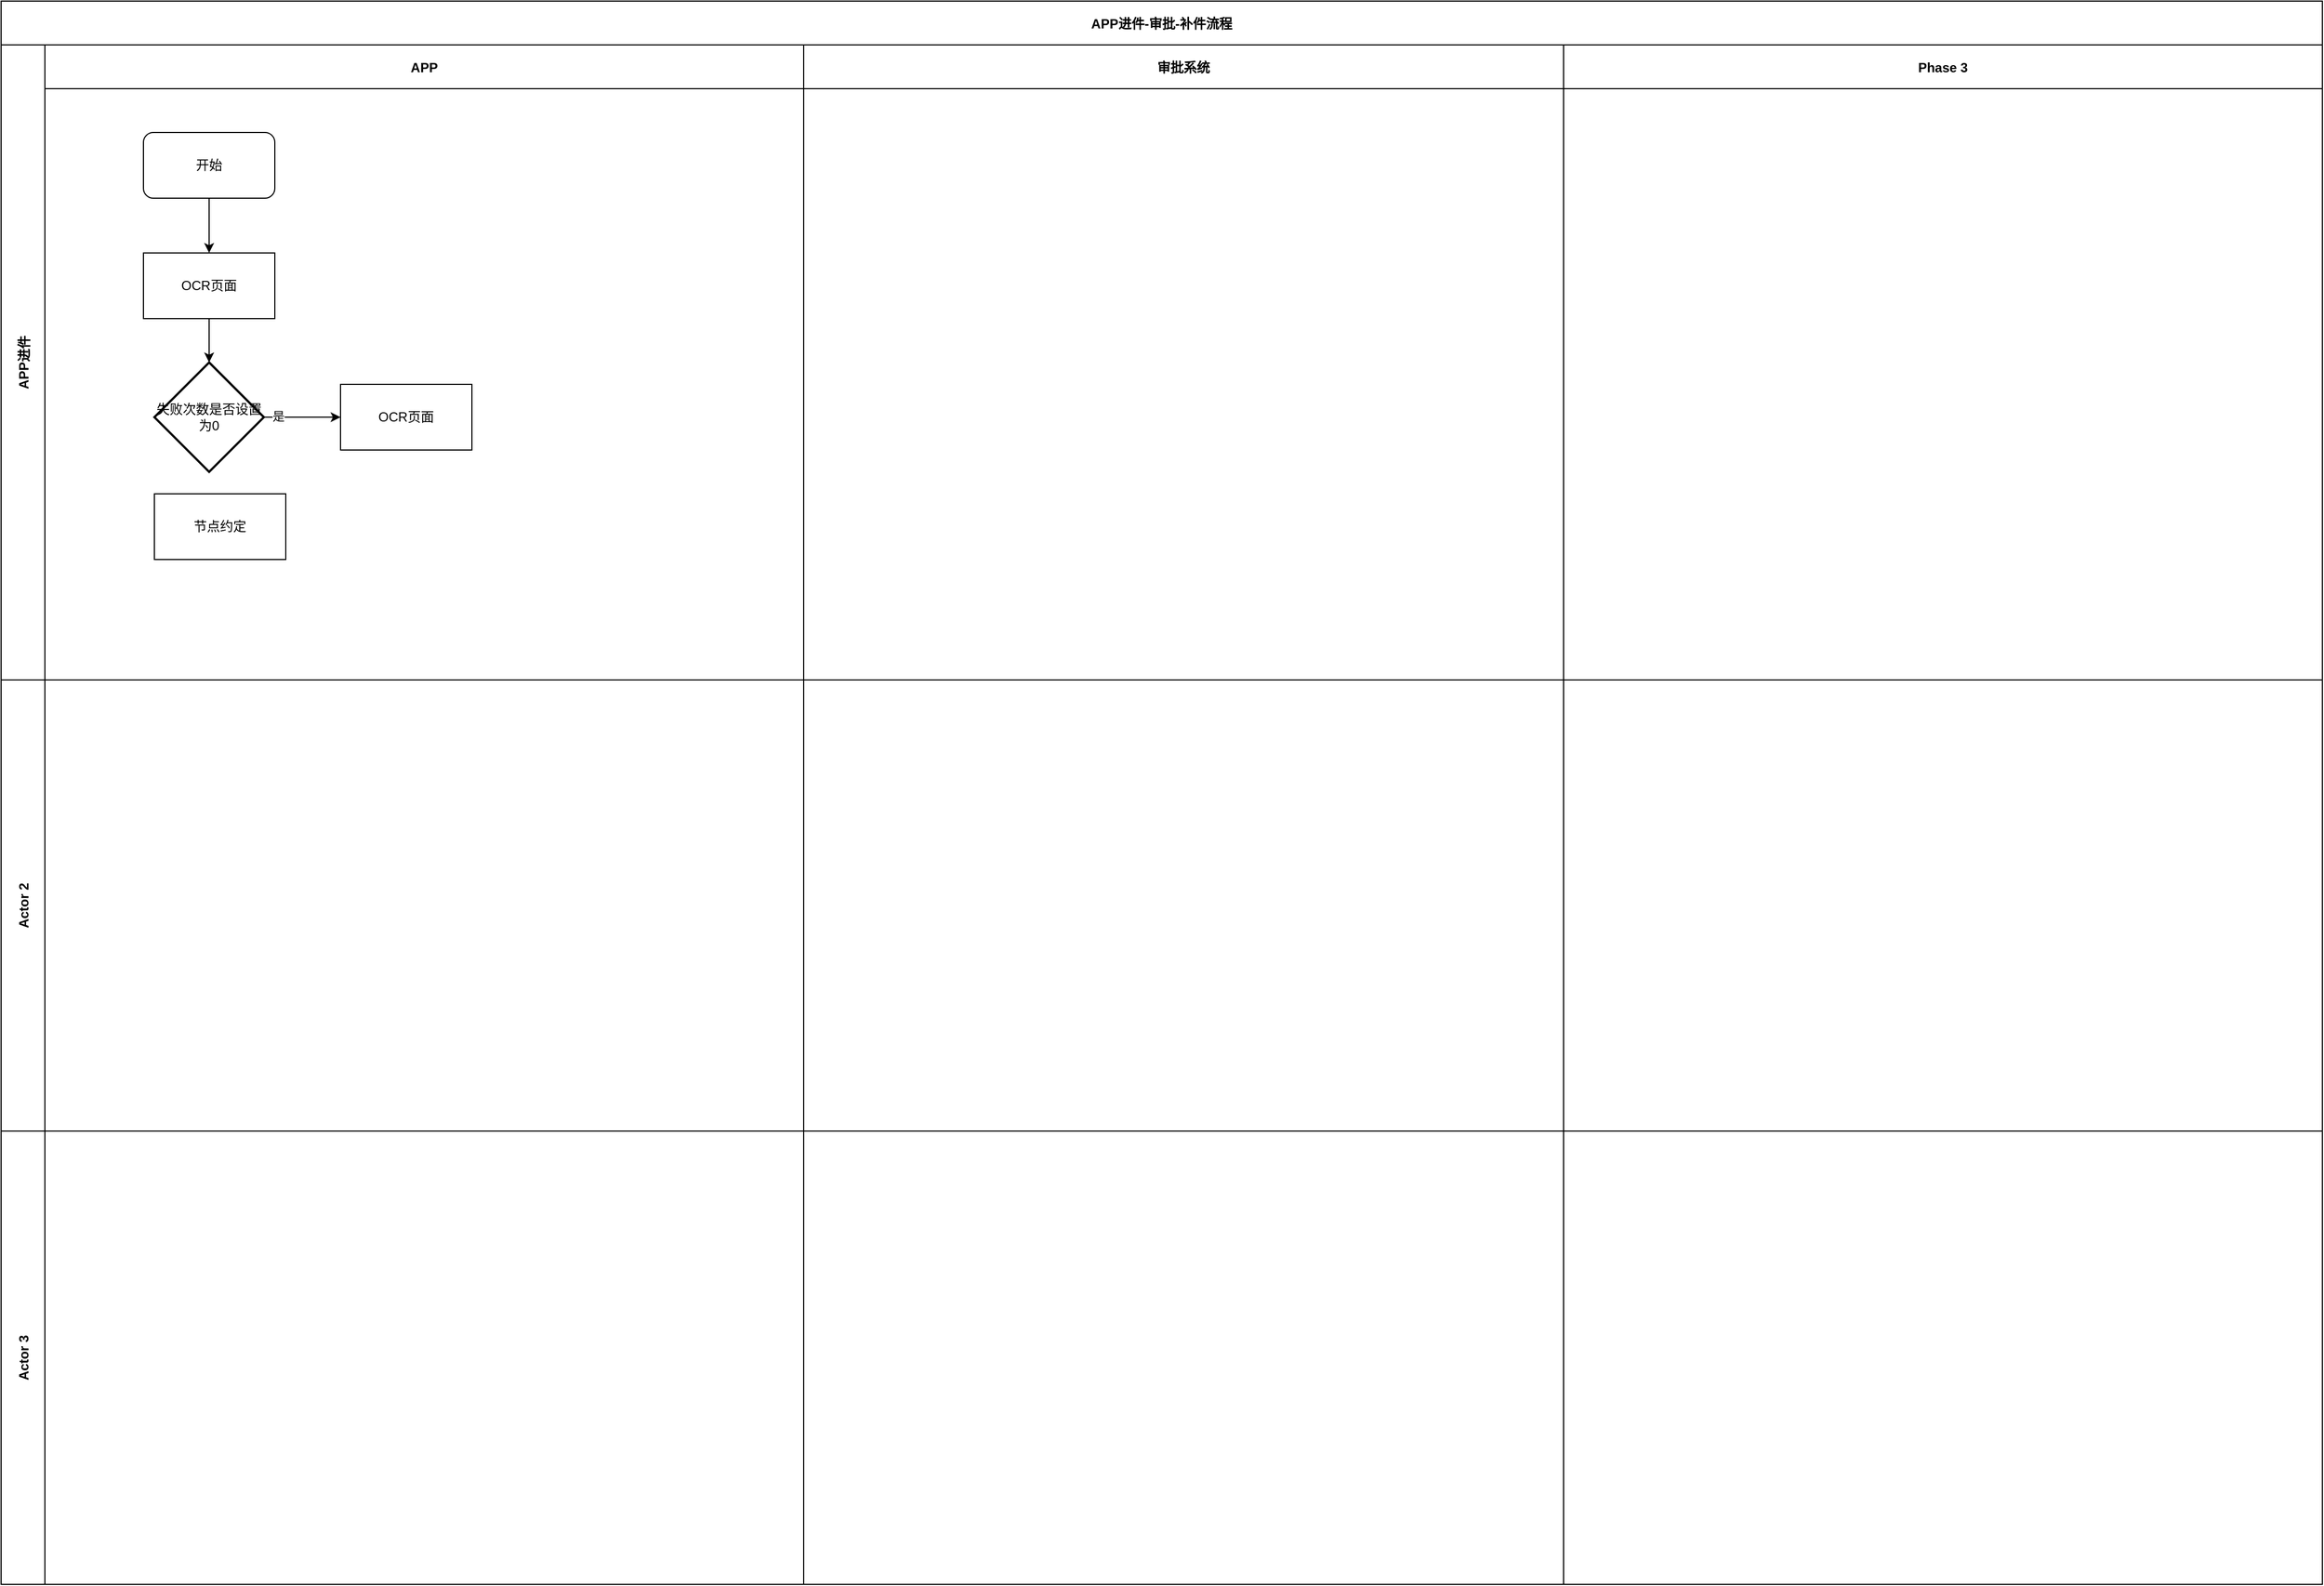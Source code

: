 <mxfile version="20.5.3" type="github" pages="3">
  <diagram id="dG59jZYkGHcQ83PpY25N" name="审批交互流程- OCR及活体补件">
    <mxGraphModel dx="961" dy="618" grid="1" gridSize="10" guides="1" tooltips="1" connect="1" arrows="1" fold="1" page="1" pageScale="1" pageWidth="827" pageHeight="1169" math="0" shadow="0">
      <root>
        <mxCell id="0" />
        <mxCell id="1" parent="0" />
        <mxCell id="lhXjlcBijL8t4H8WG22u-1" value="APP进件-审批-补件流程" style="shape=table;childLayout=tableLayout;startSize=40;collapsible=0;recursiveResize=0;expand=0;fontStyle=1;" vertex="1" parent="1">
          <mxGeometry x="120" y="60" width="2120" height="1446" as="geometry" />
        </mxCell>
        <mxCell id="lhXjlcBijL8t4H8WG22u-2" value="APP进件" style="shape=tableRow;horizontal=0;startSize=40;swimlaneHead=0;swimlaneBody=0;top=0;left=0;bottom=0;right=0;dropTarget=0;fillColor=none;collapsible=0;recursiveResize=0;expand=0;fontStyle=1;" vertex="1" parent="lhXjlcBijL8t4H8WG22u-1">
          <mxGeometry y="40" width="2120" height="580" as="geometry" />
        </mxCell>
        <mxCell id="lhXjlcBijL8t4H8WG22u-3" value="APP" style="swimlane;swimlaneHead=0;swimlaneBody=0;fontStyle=0;connectable=0;fillColor=none;startSize=40;collapsible=0;recursiveResize=0;expand=0;fontStyle=1;" vertex="1" parent="lhXjlcBijL8t4H8WG22u-2">
          <mxGeometry x="40" width="693" height="580" as="geometry">
            <mxRectangle width="693" height="580" as="alternateBounds" />
          </mxGeometry>
        </mxCell>
        <mxCell id="lhXjlcBijL8t4H8WG22u-4" value="审批系统" style="swimlane;swimlaneHead=0;swimlaneBody=0;fontStyle=0;connectable=0;fillColor=none;startSize=40;collapsible=0;recursiveResize=0;expand=0;fontStyle=1;" vertex="1" parent="lhXjlcBijL8t4H8WG22u-2">
          <mxGeometry x="733" width="694" height="580" as="geometry">
            <mxRectangle width="694" height="580" as="alternateBounds" />
          </mxGeometry>
        </mxCell>
        <mxCell id="lhXjlcBijL8t4H8WG22u-5" value="Phase 3" style="swimlane;swimlaneHead=0;swimlaneBody=0;fontStyle=0;connectable=0;fillColor=none;startSize=40;collapsible=0;recursiveResize=0;expand=0;fontStyle=1;" vertex="1" parent="lhXjlcBijL8t4H8WG22u-2">
          <mxGeometry x="1427" width="693" height="580" as="geometry">
            <mxRectangle width="693" height="580" as="alternateBounds" />
          </mxGeometry>
        </mxCell>
        <mxCell id="lhXjlcBijL8t4H8WG22u-6" value="Actor 2" style="shape=tableRow;horizontal=0;startSize=40;swimlaneHead=0;swimlaneBody=0;top=0;left=0;bottom=0;right=0;dropTarget=0;fillColor=none;collapsible=0;recursiveResize=0;expand=0;fontStyle=1;" vertex="1" parent="lhXjlcBijL8t4H8WG22u-1">
          <mxGeometry y="620" width="2120" height="412" as="geometry" />
        </mxCell>
        <mxCell id="lhXjlcBijL8t4H8WG22u-7" value="" style="swimlane;swimlaneHead=0;swimlaneBody=0;fontStyle=0;connectable=0;fillColor=none;startSize=0;collapsible=0;recursiveResize=0;expand=0;fontStyle=1;" vertex="1" parent="lhXjlcBijL8t4H8WG22u-6">
          <mxGeometry x="40" width="693" height="412" as="geometry">
            <mxRectangle width="693" height="412" as="alternateBounds" />
          </mxGeometry>
        </mxCell>
        <mxCell id="lhXjlcBijL8t4H8WG22u-8" value="" style="swimlane;swimlaneHead=0;swimlaneBody=0;fontStyle=0;connectable=0;fillColor=none;startSize=0;collapsible=0;recursiveResize=0;expand=0;fontStyle=1;" vertex="1" parent="lhXjlcBijL8t4H8WG22u-6">
          <mxGeometry x="733" width="694" height="412" as="geometry">
            <mxRectangle width="694" height="412" as="alternateBounds" />
          </mxGeometry>
        </mxCell>
        <mxCell id="lhXjlcBijL8t4H8WG22u-9" value="" style="swimlane;swimlaneHead=0;swimlaneBody=0;fontStyle=0;connectable=0;fillColor=none;startSize=0;collapsible=0;recursiveResize=0;expand=0;fontStyle=1;" vertex="1" parent="lhXjlcBijL8t4H8WG22u-6">
          <mxGeometry x="1427" width="693" height="412" as="geometry">
            <mxRectangle width="693" height="412" as="alternateBounds" />
          </mxGeometry>
        </mxCell>
        <mxCell id="lhXjlcBijL8t4H8WG22u-10" value="Actor 3" style="shape=tableRow;horizontal=0;startSize=40;swimlaneHead=0;swimlaneBody=0;top=0;left=0;bottom=0;right=0;dropTarget=0;fillColor=none;collapsible=0;recursiveResize=0;expand=0;fontStyle=1;" vertex="1" parent="lhXjlcBijL8t4H8WG22u-1">
          <mxGeometry y="1032" width="2120" height="414" as="geometry" />
        </mxCell>
        <mxCell id="lhXjlcBijL8t4H8WG22u-11" value="" style="swimlane;swimlaneHead=0;swimlaneBody=0;fontStyle=0;connectable=0;fillColor=none;startSize=0;collapsible=0;recursiveResize=0;expand=0;fontStyle=1;" vertex="1" parent="lhXjlcBijL8t4H8WG22u-10">
          <mxGeometry x="40" width="693" height="414" as="geometry">
            <mxRectangle width="693" height="414" as="alternateBounds" />
          </mxGeometry>
        </mxCell>
        <mxCell id="lhXjlcBijL8t4H8WG22u-12" value="" style="swimlane;swimlaneHead=0;swimlaneBody=0;fontStyle=0;connectable=0;fillColor=none;startSize=0;collapsible=0;recursiveResize=0;expand=0;fontStyle=1;" vertex="1" parent="lhXjlcBijL8t4H8WG22u-10">
          <mxGeometry x="733" width="694" height="414" as="geometry">
            <mxRectangle width="694" height="414" as="alternateBounds" />
          </mxGeometry>
        </mxCell>
        <mxCell id="lhXjlcBijL8t4H8WG22u-13" value="" style="swimlane;swimlaneHead=0;swimlaneBody=0;fontStyle=0;connectable=0;fillColor=none;startSize=0;collapsible=0;recursiveResize=0;expand=0;fontStyle=1;" vertex="1" parent="lhXjlcBijL8t4H8WG22u-10">
          <mxGeometry x="1427" width="693" height="414" as="geometry">
            <mxRectangle width="693" height="414" as="alternateBounds" />
          </mxGeometry>
        </mxCell>
        <mxCell id="is0vgfuLazfmF6kL638j-1" value="节点约定" style="rounded=0;whiteSpace=wrap;html=1;shadow=0;" vertex="1" parent="1">
          <mxGeometry x="260" y="510" width="120" height="60" as="geometry" />
        </mxCell>
        <mxCell id="is0vgfuLazfmF6kL638j-2" style="edgeStyle=orthogonalEdgeStyle;rounded=0;orthogonalLoop=1;jettySize=auto;html=1;exitX=0.5;exitY=1;exitDx=0;exitDy=0;entryX=0.5;entryY=0;entryDx=0;entryDy=0;" edge="1" parent="1" source="is0vgfuLazfmF6kL638j-3" target="is0vgfuLazfmF6kL638j-5">
          <mxGeometry relative="1" as="geometry" />
        </mxCell>
        <mxCell id="is0vgfuLazfmF6kL638j-3" value="开始" style="rounded=1;whiteSpace=wrap;html=1;" vertex="1" parent="1">
          <mxGeometry x="250" y="180" width="120" height="60" as="geometry" />
        </mxCell>
        <mxCell id="is0vgfuLazfmF6kL638j-4" style="edgeStyle=orthogonalEdgeStyle;rounded=0;orthogonalLoop=1;jettySize=auto;html=1;entryX=0.5;entryY=0;entryDx=0;entryDy=0;entryPerimeter=0;" edge="1" parent="1" source="is0vgfuLazfmF6kL638j-5" target="is0vgfuLazfmF6kL638j-8">
          <mxGeometry relative="1" as="geometry" />
        </mxCell>
        <mxCell id="is0vgfuLazfmF6kL638j-5" value="OCR页面" style="rounded=0;whiteSpace=wrap;html=1;" vertex="1" parent="1">
          <mxGeometry x="250" y="290" width="120" height="60" as="geometry" />
        </mxCell>
        <mxCell id="is0vgfuLazfmF6kL638j-6" style="edgeStyle=orthogonalEdgeStyle;rounded=0;orthogonalLoop=1;jettySize=auto;html=1;exitX=1;exitY=0.5;exitDx=0;exitDy=0;exitPerimeter=0;entryX=0;entryY=0.5;entryDx=0;entryDy=0;" edge="1" parent="1" source="is0vgfuLazfmF6kL638j-8" target="is0vgfuLazfmF6kL638j-9">
          <mxGeometry relative="1" as="geometry" />
        </mxCell>
        <mxCell id="is0vgfuLazfmF6kL638j-7" value="是" style="edgeLabel;html=1;align=center;verticalAlign=middle;resizable=0;points=[];" connectable="0" vertex="1" parent="is0vgfuLazfmF6kL638j-6">
          <mxGeometry x="-0.638" y="1" relative="1" as="geometry">
            <mxPoint as="offset" />
          </mxGeometry>
        </mxCell>
        <mxCell id="is0vgfuLazfmF6kL638j-8" value="失败次数是否设置为0" style="strokeWidth=2;html=1;shape=mxgraph.flowchart.decision;whiteSpace=wrap;" vertex="1" parent="1">
          <mxGeometry x="260" y="390" width="100" height="100" as="geometry" />
        </mxCell>
        <mxCell id="is0vgfuLazfmF6kL638j-9" value="OCR页面" style="rounded=0;whiteSpace=wrap;html=1;" vertex="1" parent="1">
          <mxGeometry x="430" y="410" width="120" height="60" as="geometry" />
        </mxCell>
      </root>
    </mxGraphModel>
  </diagram>
  <diagram id="qDyVvdvYeIHcshA2lki2" name="多包共债整体逻辑">
    <mxGraphModel dx="1854" dy="1191" grid="1" gridSize="10" guides="1" tooltips="1" connect="1" arrows="1" fold="1" page="1" pageScale="1" pageWidth="827" pageHeight="1169" math="0" shadow="0">
      <root>
        <mxCell id="0" />
        <mxCell id="1" parent="0" />
        <mxCell id="rBvT5vTfvOfcJN2EaKYH-1" value="Cross-Functional Flowchart" style="shape=table;childLayout=tableLayout;startSize=40;collapsible=0;recursiveResize=0;expand=0;fontStyle=1;shadow=0;" vertex="1" parent="1">
          <mxGeometry x="50" y="270" width="2000" height="1876" as="geometry" />
        </mxCell>
        <mxCell id="rBvT5vTfvOfcJN2EaKYH-2" value="多包管理" style="shape=tableRow;horizontal=0;startSize=40;swimlaneHead=0;swimlaneBody=0;top=0;left=0;bottom=0;right=0;dropTarget=0;fillColor=none;collapsible=0;recursiveResize=0;expand=0;fontStyle=1;shadow=0;" vertex="1" parent="rBvT5vTfvOfcJN2EaKYH-1">
          <mxGeometry y="40" width="2000" height="750" as="geometry" />
        </mxCell>
        <mxCell id="rBvT5vTfvOfcJN2EaKYH-3" value="APP" style="swimlane;swimlaneHead=0;swimlaneBody=0;fontStyle=0;connectable=0;fillColor=none;startSize=40;collapsible=0;recursiveResize=0;expand=0;fontStyle=1;shadow=0;" vertex="1" parent="rBvT5vTfvOfcJN2EaKYH-2">
          <mxGeometry x="40" width="630" height="750" as="geometry">
            <mxRectangle width="630" height="750" as="alternateBounds" />
          </mxGeometry>
        </mxCell>
        <mxCell id="rBvT5vTfvOfcJN2EaKYH-36" style="edgeStyle=orthogonalEdgeStyle;rounded=0;orthogonalLoop=1;jettySize=auto;html=1;exitX=0.5;exitY=1;exitDx=0;exitDy=0;entryX=0.5;entryY=0;entryDx=0;entryDy=0;" edge="1" parent="rBvT5vTfvOfcJN2EaKYH-3" source="rBvT5vTfvOfcJN2EaKYH-18" target="rBvT5vTfvOfcJN2EaKYH-35">
          <mxGeometry relative="1" as="geometry" />
        </mxCell>
        <mxCell id="rBvT5vTfvOfcJN2EaKYH-18" value="开始" style="rounded=1;whiteSpace=wrap;html=1;shadow=0;" vertex="1" parent="rBvT5vTfvOfcJN2EaKYH-3">
          <mxGeometry x="131.5" y="70" width="120" height="60" as="geometry" />
        </mxCell>
        <mxCell id="rBvT5vTfvOfcJN2EaKYH-35" value="新建APP子包" style="rounded=0;whiteSpace=wrap;html=1;shadow=0;" vertex="1" parent="rBvT5vTfvOfcJN2EaKYH-3">
          <mxGeometry x="131.5" y="184" width="120" height="60" as="geometry" />
        </mxCell>
        <mxCell id="rBvT5vTfvOfcJN2EaKYH-4" value="运营" style="swimlane;swimlaneHead=0;swimlaneBody=0;fontStyle=0;connectable=0;fillColor=none;startSize=40;collapsible=0;recursiveResize=0;expand=0;fontStyle=1;shadow=0;" vertex="1" parent="rBvT5vTfvOfcJN2EaKYH-2">
          <mxGeometry x="670" width="370" height="750" as="geometry">
            <mxRectangle width="370" height="750" as="alternateBounds" />
          </mxGeometry>
        </mxCell>
        <mxCell id="rBvT5vTfvOfcJN2EaKYH-27" style="edgeStyle=orthogonalEdgeStyle;rounded=0;orthogonalLoop=1;jettySize=auto;html=1;exitX=0.5;exitY=1;exitDx=0;exitDy=0;entryX=0.5;entryY=0;entryDx=0;entryDy=0;" edge="1" parent="rBvT5vTfvOfcJN2EaKYH-4" source="rBvT5vTfvOfcJN2EaKYH-19" target="rBvT5vTfvOfcJN2EaKYH-24">
          <mxGeometry relative="1" as="geometry" />
        </mxCell>
        <mxCell id="rBvT5vTfvOfcJN2EaKYH-19" value="新增APP子包信息MEX包1" style="rounded=0;whiteSpace=wrap;html=1;shadow=0;" vertex="1" parent="rBvT5vTfvOfcJN2EaKYH-4">
          <mxGeometry x="47" y="275" width="120" height="60" as="geometry" />
        </mxCell>
        <mxCell id="rBvT5vTfvOfcJN2EaKYH-29" style="edgeStyle=orthogonalEdgeStyle;rounded=0;orthogonalLoop=1;jettySize=auto;html=1;exitX=0.5;exitY=1;exitDx=0;exitDy=0;entryX=0.5;entryY=0;entryDx=0;entryDy=0;" edge="1" parent="rBvT5vTfvOfcJN2EaKYH-4" source="rBvT5vTfvOfcJN2EaKYH-21" target="rBvT5vTfvOfcJN2EaKYH-24">
          <mxGeometry relative="1" as="geometry" />
        </mxCell>
        <mxCell id="rBvT5vTfvOfcJN2EaKYH-21" value="新增APP产品信息MEX001" style="rounded=0;whiteSpace=wrap;html=1;shadow=0;" vertex="1" parent="rBvT5vTfvOfcJN2EaKYH-4">
          <mxGeometry x="192" y="275" width="120" height="60" as="geometry" />
        </mxCell>
        <mxCell id="rBvT5vTfvOfcJN2EaKYH-31" style="edgeStyle=orthogonalEdgeStyle;rounded=0;orthogonalLoop=1;jettySize=auto;html=1;" edge="1" parent="rBvT5vTfvOfcJN2EaKYH-4" source="rBvT5vTfvOfcJN2EaKYH-24" target="rBvT5vTfvOfcJN2EaKYH-30">
          <mxGeometry relative="1" as="geometry" />
        </mxCell>
        <mxCell id="rBvT5vTfvOfcJN2EaKYH-24" value="配置子包与APP产品的多对多关系" style="rounded=0;whiteSpace=wrap;html=1;shadow=0;" vertex="1" parent="rBvT5vTfvOfcJN2EaKYH-4">
          <mxGeometry x="117" y="381" width="120" height="60" as="geometry" />
        </mxCell>
        <mxCell id="rBvT5vTfvOfcJN2EaKYH-30" value="配置APP产品与金融产品的多对多关系" style="rounded=0;whiteSpace=wrap;html=1;shadow=0;" vertex="1" parent="rBvT5vTfvOfcJN2EaKYH-4">
          <mxGeometry x="117" y="471" width="120" height="60" as="geometry" />
        </mxCell>
        <mxCell id="rBvT5vTfvOfcJN2EaKYH-5" value="账务" style="swimlane;swimlaneHead=0;swimlaneBody=0;fontStyle=0;connectable=0;fillColor=none;startSize=40;collapsible=0;recursiveResize=0;expand=0;fontStyle=1;shadow=0;" vertex="1" parent="rBvT5vTfvOfcJN2EaKYH-2">
          <mxGeometry x="1040" width="510" height="750" as="geometry">
            <mxRectangle width="510" height="750" as="alternateBounds" />
          </mxGeometry>
        </mxCell>
        <mxCell id="rBvT5vTfvOfcJN2EaKYH-23" value="新增金融产品M001" style="rounded=0;whiteSpace=wrap;html=1;shadow=0;" vertex="1" parent="rBvT5vTfvOfcJN2EaKYH-5">
          <mxGeometry x="143" y="471" width="120" height="60" as="geometry" />
        </mxCell>
        <mxCell id="rBvT5vTfvOfcJN2EaKYH-14" value="催收" style="swimlane;swimlaneHead=0;swimlaneBody=0;fontStyle=0;connectable=0;fillColor=none;startSize=40;collapsible=0;recursiveResize=0;expand=0;fontStyle=1;shadow=0;" vertex="1" parent="rBvT5vTfvOfcJN2EaKYH-2">
          <mxGeometry x="1550" width="450" height="750" as="geometry">
            <mxRectangle width="450" height="750" as="alternateBounds" />
          </mxGeometry>
        </mxCell>
        <mxCell id="rBvT5vTfvOfcJN2EaKYH-32" style="edgeStyle=orthogonalEdgeStyle;rounded=0;orthogonalLoop=1;jettySize=auto;html=1;exitX=0;exitY=0.5;exitDx=0;exitDy=0;entryX=1;entryY=0.5;entryDx=0;entryDy=0;" edge="1" parent="rBvT5vTfvOfcJN2EaKYH-2" source="rBvT5vTfvOfcJN2EaKYH-23" target="rBvT5vTfvOfcJN2EaKYH-30">
          <mxGeometry relative="1" as="geometry" />
        </mxCell>
        <mxCell id="rBvT5vTfvOfcJN2EaKYH-37" style="edgeStyle=orthogonalEdgeStyle;rounded=0;orthogonalLoop=1;jettySize=auto;html=1;exitX=1;exitY=0.5;exitDx=0;exitDy=0;entryX=0.585;entryY=0.017;entryDx=0;entryDy=0;entryPerimeter=0;" edge="1" parent="rBvT5vTfvOfcJN2EaKYH-2" source="rBvT5vTfvOfcJN2EaKYH-35" target="rBvT5vTfvOfcJN2EaKYH-19">
          <mxGeometry relative="1" as="geometry" />
        </mxCell>
        <mxCell id="rBvT5vTfvOfcJN2EaKYH-38" style="edgeStyle=orthogonalEdgeStyle;rounded=0;orthogonalLoop=1;jettySize=auto;html=1;exitX=1;exitY=0.5;exitDx=0;exitDy=0;entryX=0.5;entryY=0;entryDx=0;entryDy=0;" edge="1" parent="rBvT5vTfvOfcJN2EaKYH-2" source="rBvT5vTfvOfcJN2EaKYH-35" target="rBvT5vTfvOfcJN2EaKYH-21">
          <mxGeometry relative="1" as="geometry" />
        </mxCell>
        <mxCell id="rBvT5vTfvOfcJN2EaKYH-6" value="Actor 2" style="shape=tableRow;horizontal=0;startSize=40;swimlaneHead=0;swimlaneBody=0;top=0;left=0;bottom=0;right=0;dropTarget=0;fillColor=none;collapsible=0;recursiveResize=0;expand=0;fontStyle=1;shadow=0;" vertex="1" parent="rBvT5vTfvOfcJN2EaKYH-1">
          <mxGeometry y="790" width="2000" height="542" as="geometry" />
        </mxCell>
        <mxCell id="rBvT5vTfvOfcJN2EaKYH-7" value="" style="swimlane;swimlaneHead=0;swimlaneBody=0;fontStyle=0;connectable=0;fillColor=none;startSize=0;collapsible=0;recursiveResize=0;expand=0;fontStyle=1;shadow=0;" vertex="1" parent="rBvT5vTfvOfcJN2EaKYH-6">
          <mxGeometry x="40" width="630" height="542" as="geometry">
            <mxRectangle width="630" height="542" as="alternateBounds" />
          </mxGeometry>
        </mxCell>
        <mxCell id="rBvT5vTfvOfcJN2EaKYH-44" style="edgeStyle=orthogonalEdgeStyle;rounded=0;orthogonalLoop=1;jettySize=auto;html=1;exitX=0.5;exitY=1;exitDx=0;exitDy=0;" edge="1" parent="rBvT5vTfvOfcJN2EaKYH-7" source="rBvT5vTfvOfcJN2EaKYH-42" target="rBvT5vTfvOfcJN2EaKYH-43">
          <mxGeometry relative="1" as="geometry" />
        </mxCell>
        <mxCell id="rBvT5vTfvOfcJN2EaKYH-42" value="进入首页" style="rounded=0;whiteSpace=wrap;html=1;shadow=0;" vertex="1" parent="rBvT5vTfvOfcJN2EaKYH-7">
          <mxGeometry x="230" y="40" width="120" height="60" as="geometry" />
        </mxCell>
        <mxCell id="rBvT5vTfvOfcJN2EaKYH-46" style="edgeStyle=orthogonalEdgeStyle;rounded=0;orthogonalLoop=1;jettySize=auto;html=1;exitX=0;exitY=0.5;exitDx=0;exitDy=0;entryX=1;entryY=0.5;entryDx=0;entryDy=0;" edge="1" parent="rBvT5vTfvOfcJN2EaKYH-7" source="rBvT5vTfvOfcJN2EaKYH-43" target="rBvT5vTfvOfcJN2EaKYH-45">
          <mxGeometry relative="1" as="geometry" />
        </mxCell>
        <mxCell id="rBvT5vTfvOfcJN2EaKYH-48" style="edgeStyle=orthogonalEdgeStyle;rounded=0;orthogonalLoop=1;jettySize=auto;html=1;exitX=1;exitY=0.5;exitDx=0;exitDy=0;entryX=0;entryY=0.5;entryDx=0;entryDy=0;" edge="1" parent="rBvT5vTfvOfcJN2EaKYH-7" source="rBvT5vTfvOfcJN2EaKYH-43" target="rBvT5vTfvOfcJN2EaKYH-47">
          <mxGeometry relative="1" as="geometry" />
        </mxCell>
        <mxCell id="rBvT5vTfvOfcJN2EaKYH-43" value="展示类型" style="rhombus;whiteSpace=wrap;html=1;shadow=0;" vertex="1" parent="rBvT5vTfvOfcJN2EaKYH-7">
          <mxGeometry x="249.5" y="130" width="80" height="80" as="geometry" />
        </mxCell>
        <mxCell id="rBvT5vTfvOfcJN2EaKYH-50" style="edgeStyle=orthogonalEdgeStyle;rounded=0;orthogonalLoop=1;jettySize=auto;html=1;exitX=0.5;exitY=1;exitDx=0;exitDy=0;" edge="1" parent="rBvT5vTfvOfcJN2EaKYH-7" source="rBvT5vTfvOfcJN2EaKYH-45" target="rBvT5vTfvOfcJN2EaKYH-49">
          <mxGeometry relative="1" as="geometry" />
        </mxCell>
        <mxCell id="rBvT5vTfvOfcJN2EaKYH-45" value="先展示APP产品" style="rounded=0;whiteSpace=wrap;html=1;shadow=0;" vertex="1" parent="rBvT5vTfvOfcJN2EaKYH-7">
          <mxGeometry x="80" y="140" width="120" height="60" as="geometry" />
        </mxCell>
        <mxCell id="rBvT5vTfvOfcJN2EaKYH-47" value="后展示APP产品" style="rounded=0;whiteSpace=wrap;html=1;shadow=0;" vertex="1" parent="rBvT5vTfvOfcJN2EaKYH-7">
          <mxGeometry x="390" y="140" width="120" height="60" as="geometry" />
        </mxCell>
        <mxCell id="rBvT5vTfvOfcJN2EaKYH-49" value="根据子包信息展示A PP产品" style="rounded=0;whiteSpace=wrap;html=1;shadow=0;" vertex="1" parent="rBvT5vTfvOfcJN2EaKYH-7">
          <mxGeometry x="80" y="241" width="120" height="60" as="geometry" />
        </mxCell>
        <mxCell id="rBvT5vTfvOfcJN2EaKYH-8" value="" style="swimlane;swimlaneHead=0;swimlaneBody=0;fontStyle=0;connectable=0;fillColor=none;startSize=0;collapsible=0;recursiveResize=0;expand=0;fontStyle=1;shadow=0;" vertex="1" parent="rBvT5vTfvOfcJN2EaKYH-6">
          <mxGeometry x="670" width="370" height="542" as="geometry">
            <mxRectangle width="370" height="542" as="alternateBounds" />
          </mxGeometry>
        </mxCell>
        <mxCell id="rBvT5vTfvOfcJN2EaKYH-9" value="" style="swimlane;swimlaneHead=0;swimlaneBody=0;fontStyle=0;connectable=0;fillColor=none;startSize=0;collapsible=0;recursiveResize=0;expand=0;fontStyle=1;shadow=0;" vertex="1" parent="rBvT5vTfvOfcJN2EaKYH-6">
          <mxGeometry x="1040" width="510" height="542" as="geometry">
            <mxRectangle width="510" height="542" as="alternateBounds" />
          </mxGeometry>
        </mxCell>
        <mxCell id="rBvT5vTfvOfcJN2EaKYH-15" style="swimlane;swimlaneHead=0;swimlaneBody=0;fontStyle=0;connectable=0;fillColor=none;startSize=0;collapsible=0;recursiveResize=0;expand=0;fontStyle=1;shadow=0;" vertex="1" parent="rBvT5vTfvOfcJN2EaKYH-6">
          <mxGeometry x="1550" width="450" height="542" as="geometry">
            <mxRectangle width="450" height="542" as="alternateBounds" />
          </mxGeometry>
        </mxCell>
        <mxCell id="rBvT5vTfvOfcJN2EaKYH-10" value="Actor 3" style="shape=tableRow;horizontal=0;startSize=40;swimlaneHead=0;swimlaneBody=0;top=0;left=0;bottom=0;right=0;dropTarget=0;fillColor=none;collapsible=0;recursiveResize=0;expand=0;fontStyle=1;shadow=0;" vertex="1" parent="rBvT5vTfvOfcJN2EaKYH-1">
          <mxGeometry y="1332" width="2000" height="544" as="geometry" />
        </mxCell>
        <mxCell id="rBvT5vTfvOfcJN2EaKYH-11" value="" style="swimlane;swimlaneHead=0;swimlaneBody=0;fontStyle=0;connectable=0;fillColor=none;startSize=0;collapsible=0;recursiveResize=0;expand=0;fontStyle=1;shadow=0;" vertex="1" parent="rBvT5vTfvOfcJN2EaKYH-10">
          <mxGeometry x="40" width="630" height="544" as="geometry">
            <mxRectangle width="630" height="544" as="alternateBounds" />
          </mxGeometry>
        </mxCell>
        <mxCell id="rBvT5vTfvOfcJN2EaKYH-12" value="" style="swimlane;swimlaneHead=0;swimlaneBody=0;fontStyle=0;connectable=0;fillColor=none;startSize=0;collapsible=0;recursiveResize=0;expand=0;fontStyle=1;shadow=0;" vertex="1" parent="rBvT5vTfvOfcJN2EaKYH-10">
          <mxGeometry x="670" width="370" height="544" as="geometry">
            <mxRectangle width="370" height="544" as="alternateBounds" />
          </mxGeometry>
        </mxCell>
        <mxCell id="rBvT5vTfvOfcJN2EaKYH-13" value="" style="swimlane;swimlaneHead=0;swimlaneBody=0;fontStyle=0;connectable=0;fillColor=none;startSize=0;collapsible=0;recursiveResize=0;expand=0;fontStyle=1;shadow=0;" vertex="1" parent="rBvT5vTfvOfcJN2EaKYH-10">
          <mxGeometry x="1040" width="510" height="544" as="geometry">
            <mxRectangle width="510" height="544" as="alternateBounds" />
          </mxGeometry>
        </mxCell>
        <mxCell id="rBvT5vTfvOfcJN2EaKYH-16" style="swimlane;swimlaneHead=0;swimlaneBody=0;fontStyle=0;connectable=0;fillColor=none;startSize=0;collapsible=0;recursiveResize=0;expand=0;fontStyle=1;shadow=0;" vertex="1" parent="rBvT5vTfvOfcJN2EaKYH-10">
          <mxGeometry x="1550" width="450" height="544" as="geometry">
            <mxRectangle width="450" height="544" as="alternateBounds" />
          </mxGeometry>
        </mxCell>
      </root>
    </mxGraphModel>
  </diagram>
  <diagram id="1mtvbhIDYFmk3KCVAMpr" name="邮件发送对接">
    <mxGraphModel dx="1082" dy="695" grid="1" gridSize="10" guides="1" tooltips="1" connect="1" arrows="1" fold="1" page="1" pageScale="1" pageWidth="827" pageHeight="1169" math="0" shadow="0">
      <root>
        <mxCell id="0" />
        <mxCell id="1" parent="0" />
        <mxCell id="eYWzPqA-v14sHa01K5f4-1" value="Cross-Functional Flowchart" style="shape=table;childLayout=tableLayout;startSize=40;collapsible=0;recursiveResize=0;expand=0;fontStyle=1;shadow=0;" vertex="1" parent="1">
          <mxGeometry x="130" y="210" width="1050" height="1500" as="geometry" />
        </mxCell>
        <mxCell id="eYWzPqA-v14sHa01K5f4-2" value="消息节点同步" style="shape=tableRow;horizontal=0;startSize=40;swimlaneHead=0;swimlaneBody=0;top=0;left=0;bottom=0;right=0;dropTarget=0;fillColor=none;collapsible=0;recursiveResize=0;expand=0;fontStyle=1;shadow=0;" vertex="1" parent="eYWzPqA-v14sHa01K5f4-1">
          <mxGeometry y="40" width="1050" height="660" as="geometry" />
        </mxCell>
        <mxCell id="eYWzPqA-v14sHa01K5f4-3" value="业务模块" style="swimlane;swimlaneHead=0;swimlaneBody=0;fontStyle=0;connectable=0;fillColor=none;startSize=40;collapsible=0;recursiveResize=0;expand=0;fontStyle=1;shadow=0;" vertex="1" parent="eYWzPqA-v14sHa01K5f4-2">
          <mxGeometry x="40" width="330" height="660" as="geometry">
            <mxRectangle width="330" height="660" as="alternateBounds" />
          </mxGeometry>
        </mxCell>
        <mxCell id="eYWzPqA-v14sHa01K5f4-4" style="edgeStyle=orthogonalEdgeStyle;rounded=0;orthogonalLoop=1;jettySize=auto;html=1;exitX=0.5;exitY=1;exitDx=0;exitDy=0;entryX=0.5;entryY=0;entryDx=0;entryDy=0;" edge="1" parent="eYWzPqA-v14sHa01K5f4-3" source="eYWzPqA-v14sHa01K5f4-5" target="eYWzPqA-v14sHa01K5f4-7">
          <mxGeometry relative="1" as="geometry" />
        </mxCell>
        <mxCell id="eYWzPqA-v14sHa01K5f4-5" value="开始" style="rounded=1;whiteSpace=wrap;html=1;shadow=0;" vertex="1" parent="eYWzPqA-v14sHa01K5f4-3">
          <mxGeometry x="90" y="60" width="120" height="60" as="geometry" />
        </mxCell>
        <mxCell id="eYWzPqA-v14sHa01K5f4-6" value="" style="edgeStyle=orthogonalEdgeStyle;rounded=0;orthogonalLoop=1;jettySize=auto;html=1;" edge="1" parent="eYWzPqA-v14sHa01K5f4-3" source="eYWzPqA-v14sHa01K5f4-7">
          <mxGeometry relative="1" as="geometry">
            <mxPoint x="150" y="260" as="targetPoint" />
          </mxGeometry>
        </mxCell>
        <mxCell id="eYWzPqA-v14sHa01K5f4-7" value="新增节点" style="rounded=0;whiteSpace=wrap;html=1;shadow=0;" vertex="1" parent="eYWzPqA-v14sHa01K5f4-3">
          <mxGeometry x="90" y="160" width="120" height="60" as="geometry" />
        </mxCell>
        <mxCell id="eYWzPqA-v14sHa01K5f4-9" value="自定义消息配置" style="swimlane;swimlaneHead=0;swimlaneBody=0;fontStyle=0;connectable=0;fillColor=none;startSize=40;collapsible=0;recursiveResize=0;expand=0;fontStyle=1;shadow=0;" vertex="1" parent="eYWzPqA-v14sHa01K5f4-2">
          <mxGeometry x="370" width="340" height="660" as="geometry">
            <mxRectangle width="340" height="660" as="alternateBounds" />
          </mxGeometry>
        </mxCell>
        <mxCell id="eYWzPqA-v14sHa01K5f4-10" value="" style="edgeStyle=orthogonalEdgeStyle;rounded=0;orthogonalLoop=1;jettySize=auto;html=1;" edge="1" parent="eYWzPqA-v14sHa01K5f4-9" source="eYWzPqA-v14sHa01K5f4-11" target="eYWzPqA-v14sHa01K5f4-13">
          <mxGeometry relative="1" as="geometry" />
        </mxCell>
        <mxCell id="eYWzPqA-v14sHa01K5f4-11" value="同步节点信息" style="rounded=0;whiteSpace=wrap;html=1;shadow=0;" vertex="1" parent="eYWzPqA-v14sHa01K5f4-9">
          <mxGeometry x="110" y="260" width="120" height="60" as="geometry" />
        </mxCell>
        <mxCell id="eYWzPqA-v14sHa01K5f4-12" value="" style="edgeStyle=orthogonalEdgeStyle;rounded=0;orthogonalLoop=1;jettySize=auto;html=1;" edge="1" parent="eYWzPqA-v14sHa01K5f4-9" source="eYWzPqA-v14sHa01K5f4-13" target="eYWzPqA-v14sHa01K5f4-15">
          <mxGeometry relative="1" as="geometry" />
        </mxCell>
        <mxCell id="eYWzPqA-v14sHa01K5f4-13" value="配置发送范围" style="rounded=0;whiteSpace=wrap;html=1;shadow=0;" vertex="1" parent="eYWzPqA-v14sHa01K5f4-9">
          <mxGeometry x="110" y="360" width="120" height="60" as="geometry" />
        </mxCell>
        <mxCell id="eYWzPqA-v14sHa01K5f4-14" style="edgeStyle=orthogonalEdgeStyle;rounded=0;orthogonalLoop=1;jettySize=auto;html=1;exitX=0.5;exitY=1;exitDx=0;exitDy=0;entryX=0.5;entryY=0;entryDx=0;entryDy=0;" edge="1" parent="eYWzPqA-v14sHa01K5f4-9" source="eYWzPqA-v14sHa01K5f4-15" target="eYWzPqA-v14sHa01K5f4-16">
          <mxGeometry relative="1" as="geometry" />
        </mxCell>
        <mxCell id="eYWzPqA-v14sHa01K5f4-15" value="配置发送内容" style="whiteSpace=wrap;html=1;rounded=0;shadow=0;" vertex="1" parent="eYWzPqA-v14sHa01K5f4-9">
          <mxGeometry x="110" y="450" width="120" height="60" as="geometry" />
        </mxCell>
        <mxCell id="eYWzPqA-v14sHa01K5f4-16" value="配置发送方式" style="whiteSpace=wrap;html=1;rounded=0;shadow=0;" vertex="1" parent="eYWzPqA-v14sHa01K5f4-9">
          <mxGeometry x="110" y="560" width="120" height="60" as="geometry" />
        </mxCell>
        <mxCell id="eYWzPqA-v14sHa01K5f4-17" value="消息发送模块" style="swimlane;swimlaneHead=0;swimlaneBody=0;fontStyle=0;connectable=0;fillColor=none;startSize=40;collapsible=0;recursiveResize=0;expand=0;fontStyle=1;shadow=0;" vertex="1" parent="eYWzPqA-v14sHa01K5f4-2">
          <mxGeometry x="710" width="340" height="660" as="geometry">
            <mxRectangle width="340" height="660" as="alternateBounds" />
          </mxGeometry>
        </mxCell>
        <mxCell id="eYWzPqA-v14sHa01K5f4-18" value="" style="edgeStyle=orthogonalEdgeStyle;rounded=0;orthogonalLoop=1;jettySize=auto;html=1;" edge="1" parent="eYWzPqA-v14sHa01K5f4-2" target="eYWzPqA-v14sHa01K5f4-11">
          <mxGeometry relative="1" as="geometry">
            <mxPoint x="250" y="290" as="sourcePoint" />
          </mxGeometry>
        </mxCell>
        <mxCell id="eYWzPqA-v14sHa01K5f4-19" value="消息触发" style="shape=tableRow;horizontal=0;startSize=40;swimlaneHead=0;swimlaneBody=0;top=0;left=0;bottom=0;right=0;dropTarget=0;fillColor=none;collapsible=0;recursiveResize=0;expand=0;fontStyle=1;shadow=0;" vertex="1" parent="eYWzPqA-v14sHa01K5f4-1">
          <mxGeometry y="700" width="1050" height="510" as="geometry" />
        </mxCell>
        <mxCell id="eYWzPqA-v14sHa01K5f4-20" value="" style="swimlane;swimlaneHead=0;swimlaneBody=0;fontStyle=0;connectable=0;fillColor=none;startSize=0;collapsible=0;recursiveResize=0;expand=0;fontStyle=1;shadow=0;" vertex="1" parent="eYWzPqA-v14sHa01K5f4-19">
          <mxGeometry x="40" width="330" height="510" as="geometry">
            <mxRectangle width="330" height="510" as="alternateBounds" />
          </mxGeometry>
        </mxCell>
        <mxCell id="eYWzPqA-v14sHa01K5f4-21" value="事件触发" style="rounded=0;whiteSpace=wrap;html=1;shadow=0;" vertex="1" parent="eYWzPqA-v14sHa01K5f4-20">
          <mxGeometry x="90" y="50" width="120" height="60" as="geometry" />
        </mxCell>
        <mxCell id="eYWzPqA-v14sHa01K5f4-22" value="" style="swimlane;swimlaneHead=0;swimlaneBody=0;fontStyle=0;connectable=0;fillColor=none;startSize=0;collapsible=0;recursiveResize=0;expand=0;fontStyle=1;shadow=0;" vertex="1" parent="eYWzPqA-v14sHa01K5f4-19">
          <mxGeometry x="370" width="340" height="510" as="geometry">
            <mxRectangle width="340" height="510" as="alternateBounds" />
          </mxGeometry>
        </mxCell>
        <mxCell id="eYWzPqA-v14sHa01K5f4-23" value="确认发送范围、内容、方式" style="rounded=0;whiteSpace=wrap;html=1;shadow=0;" vertex="1" parent="eYWzPqA-v14sHa01K5f4-22">
          <mxGeometry x="110" y="50" width="120" height="60" as="geometry" />
        </mxCell>
        <mxCell id="eYWzPqA-v14sHa01K5f4-24" value="" style="swimlane;swimlaneHead=0;swimlaneBody=0;fontStyle=0;connectable=0;fillColor=none;startSize=0;collapsible=0;recursiveResize=0;expand=0;fontStyle=1;shadow=0;" vertex="1" parent="eYWzPqA-v14sHa01K5f4-19">
          <mxGeometry x="710" width="340" height="510" as="geometry">
            <mxRectangle width="340" height="510" as="alternateBounds" />
          </mxGeometry>
        </mxCell>
        <mxCell id="eYWzPqA-v14sHa01K5f4-25" value="" style="edgeStyle=orthogonalEdgeStyle;rounded=0;orthogonalLoop=1;jettySize=auto;html=1;" edge="1" parent="eYWzPqA-v14sHa01K5f4-24" source="eYWzPqA-v14sHa01K5f4-26" target="eYWzPqA-v14sHa01K5f4-27">
          <mxGeometry relative="1" as="geometry" />
        </mxCell>
        <mxCell id="eYWzPqA-v14sHa01K5f4-26" value="触发邮件发送器" style="whiteSpace=wrap;html=1;rounded=0;shadow=0;" vertex="1" parent="eYWzPqA-v14sHa01K5f4-24">
          <mxGeometry x="110" y="50" width="120" height="60" as="geometry" />
        </mxCell>
        <mxCell id="eYWzPqA-v14sHa01K5f4-27" value="根据发送范围的APP产品、节点信息选择支持的发送邮箱" style="whiteSpace=wrap;html=1;rounded=0;shadow=0;" vertex="1" parent="eYWzPqA-v14sHa01K5f4-24">
          <mxGeometry x="110" y="170" width="120" height="60" as="geometry" />
        </mxCell>
        <mxCell id="eYWzPqA-v14sHa01K5f4-28" style="edgeStyle=orthogonalEdgeStyle;rounded=0;orthogonalLoop=1;jettySize=auto;html=1;exitX=1;exitY=0.5;exitDx=0;exitDy=0;" edge="1" parent="eYWzPqA-v14sHa01K5f4-19" source="eYWzPqA-v14sHa01K5f4-21" target="eYWzPqA-v14sHa01K5f4-23">
          <mxGeometry relative="1" as="geometry" />
        </mxCell>
        <mxCell id="eYWzPqA-v14sHa01K5f4-29" value="" style="edgeStyle=orthogonalEdgeStyle;rounded=0;orthogonalLoop=1;jettySize=auto;html=1;" edge="1" parent="eYWzPqA-v14sHa01K5f4-19" source="eYWzPqA-v14sHa01K5f4-23" target="eYWzPqA-v14sHa01K5f4-26">
          <mxGeometry relative="1" as="geometry" />
        </mxCell>
        <mxCell id="eYWzPqA-v14sHa01K5f4-30" value="Actor 3" style="shape=tableRow;horizontal=0;startSize=40;swimlaneHead=0;swimlaneBody=0;top=0;left=0;bottom=0;right=0;dropTarget=0;fillColor=none;collapsible=0;recursiveResize=0;expand=0;fontStyle=1;shadow=0;" vertex="1" parent="eYWzPqA-v14sHa01K5f4-1">
          <mxGeometry y="1210" width="1050" height="290" as="geometry" />
        </mxCell>
        <mxCell id="eYWzPqA-v14sHa01K5f4-31" value="" style="swimlane;swimlaneHead=0;swimlaneBody=0;fontStyle=0;connectable=0;fillColor=none;startSize=0;collapsible=0;recursiveResize=0;expand=0;fontStyle=1;shadow=0;" vertex="1" parent="eYWzPqA-v14sHa01K5f4-30">
          <mxGeometry x="40" width="330" height="290" as="geometry">
            <mxRectangle width="330" height="290" as="alternateBounds" />
          </mxGeometry>
        </mxCell>
        <mxCell id="eYWzPqA-v14sHa01K5f4-32" value="" style="swimlane;swimlaneHead=0;swimlaneBody=0;fontStyle=0;connectable=0;fillColor=none;startSize=0;collapsible=0;recursiveResize=0;expand=0;fontStyle=1;shadow=0;" vertex="1" parent="eYWzPqA-v14sHa01K5f4-30">
          <mxGeometry x="370" width="340" height="290" as="geometry">
            <mxRectangle width="340" height="290" as="alternateBounds" />
          </mxGeometry>
        </mxCell>
        <mxCell id="eYWzPqA-v14sHa01K5f4-33" value="" style="swimlane;swimlaneHead=0;swimlaneBody=0;fontStyle=0;connectable=0;fillColor=none;startSize=0;collapsible=0;recursiveResize=0;expand=0;fontStyle=1;shadow=0;" vertex="1" parent="eYWzPqA-v14sHa01K5f4-30">
          <mxGeometry x="710" width="340" height="290" as="geometry">
            <mxRectangle width="340" height="290" as="alternateBounds" />
          </mxGeometry>
        </mxCell>
        <mxCell id="eYWzPqA-v14sHa01K5f4-34" value="" style="edgeStyle=orthogonalEdgeStyle;rounded=0;orthogonalLoop=1;jettySize=auto;html=1;" edge="1" parent="eYWzPqA-v14sHa01K5f4-1" source="eYWzPqA-v14sHa01K5f4-16" target="eYWzPqA-v14sHa01K5f4-23">
          <mxGeometry relative="1" as="geometry" />
        </mxCell>
        <mxCell id="eYWzPqA-v14sHa01K5f4-43" value="" style="swimlane;swimlaneHead=0;swimlaneBody=0;fontStyle=0;connectable=0;fillColor=none;startSize=0;collapsible=0;recursiveResize=0;expand=0;fontStyle=1;" vertex="1" parent="1">
          <mxGeometry x="160" y="680" width="693" height="412" as="geometry">
            <mxRectangle width="693" height="412" as="alternateBounds" />
          </mxGeometry>
        </mxCell>
        <mxCell id="eYWzPqA-v14sHa01K5f4-44" value="" style="swimlane;swimlaneHead=0;swimlaneBody=0;fontStyle=0;connectable=0;fillColor=none;startSize=0;collapsible=0;recursiveResize=0;expand=0;fontStyle=1;" vertex="1" parent="1">
          <mxGeometry x="160" y="1092" width="693" height="414" as="geometry">
            <mxRectangle width="693" height="414" as="alternateBounds" />
          </mxGeometry>
        </mxCell>
      </root>
    </mxGraphModel>
  </diagram>
</mxfile>
